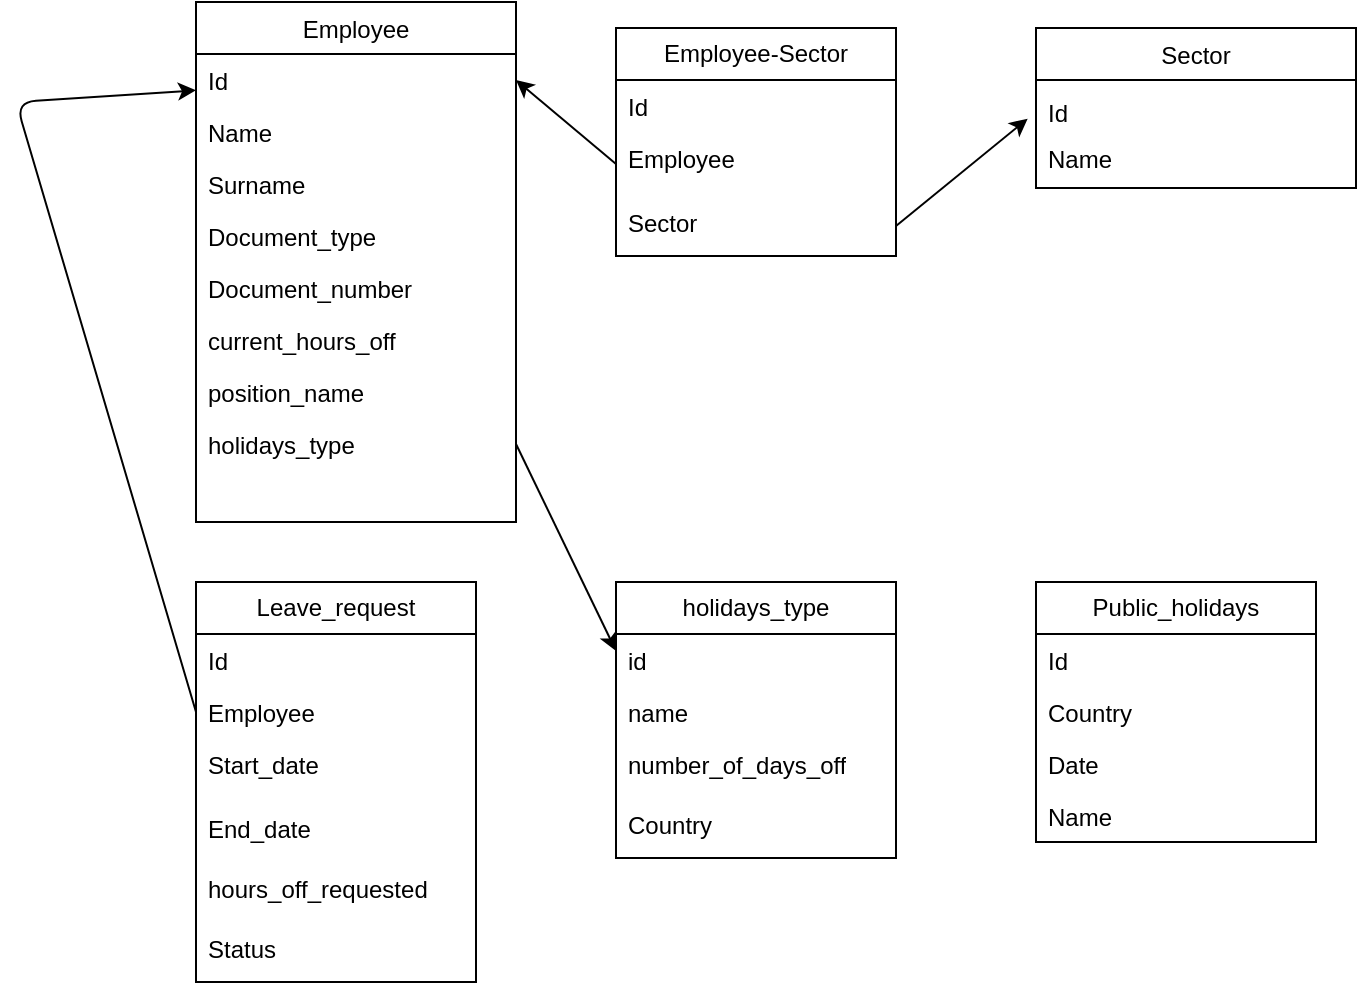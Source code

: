 <mxfile>
    <diagram id="C5RBs43oDa-KdzZeNtuy" name="Page-1">
        <mxGraphModel dx="1155" dy="590" grid="1" gridSize="10" guides="1" tooltips="1" connect="1" arrows="1" fold="1" page="1" pageScale="1" pageWidth="827" pageHeight="1169" math="0" shadow="0">
            <root>
                <mxCell id="WIyWlLk6GJQsqaUBKTNV-0"/>
                <mxCell id="WIyWlLk6GJQsqaUBKTNV-1" parent="WIyWlLk6GJQsqaUBKTNV-0"/>
                <mxCell id="zkfFHV4jXpPFQw0GAbJ--17" value="Sector" style="swimlane;fontStyle=0;align=center;verticalAlign=top;childLayout=stackLayout;horizontal=1;startSize=26;horizontalStack=0;resizeParent=1;resizeLast=0;collapsible=1;marginBottom=0;rounded=0;shadow=0;strokeWidth=1;" parent="WIyWlLk6GJQsqaUBKTNV-1" vertex="1">
                    <mxGeometry x="610" y="43" width="160" height="80" as="geometry">
                        <mxRectangle x="550" y="140" width="160" height="26" as="alternateBounds"/>
                    </mxGeometry>
                </mxCell>
                <mxCell id="zkfFHV4jXpPFQw0GAbJ--18" value="Id" style="text;align=left;verticalAlign=bottom;spacingLeft=4;spacingRight=4;overflow=hidden;rotatable=0;points=[[0,0.5],[1,0.5]];portConstraint=eastwest;strokeColor=none;" parent="zkfFHV4jXpPFQw0GAbJ--17" vertex="1">
                    <mxGeometry y="26" width="160" height="26" as="geometry"/>
                </mxCell>
                <mxCell id="zkfFHV4jXpPFQw0GAbJ--19" value="Name" style="text;align=left;verticalAlign=top;spacingLeft=4;spacingRight=4;overflow=hidden;rotatable=0;points=[[0,0.5],[1,0.5]];portConstraint=eastwest;rounded=0;shadow=0;html=0;" parent="zkfFHV4jXpPFQw0GAbJ--17" vertex="1">
                    <mxGeometry y="52" width="160" height="26" as="geometry"/>
                </mxCell>
                <mxCell id="fbeXNlo2uII11yk1rjKD-1" value="Employee" style="swimlane;fontStyle=0;align=center;verticalAlign=top;childLayout=stackLayout;horizontal=1;startSize=26;horizontalStack=0;resizeParent=1;resizeLast=0;collapsible=1;marginBottom=0;rounded=0;shadow=0;strokeWidth=1;" parent="WIyWlLk6GJQsqaUBKTNV-1" vertex="1">
                    <mxGeometry x="190" y="30" width="160" height="260" as="geometry">
                        <mxRectangle x="550" y="140" width="160" height="26" as="alternateBounds"/>
                    </mxGeometry>
                </mxCell>
                <mxCell id="fbeXNlo2uII11yk1rjKD-2" value="Id" style="text;align=left;verticalAlign=top;spacingLeft=4;spacingRight=4;overflow=hidden;rotatable=0;points=[[0,0.5],[1,0.5]];portConstraint=eastwest;" parent="fbeXNlo2uII11yk1rjKD-1" vertex="1">
                    <mxGeometry y="26" width="160" height="26" as="geometry"/>
                </mxCell>
                <mxCell id="fbeXNlo2uII11yk1rjKD-3" value="Name" style="text;align=left;verticalAlign=top;spacingLeft=4;spacingRight=4;overflow=hidden;rotatable=0;points=[[0,0.5],[1,0.5]];portConstraint=eastwest;rounded=0;shadow=0;html=0;" parent="fbeXNlo2uII11yk1rjKD-1" vertex="1">
                    <mxGeometry y="52" width="160" height="26" as="geometry"/>
                </mxCell>
                <mxCell id="fbeXNlo2uII11yk1rjKD-5" value="Surname" style="text;align=left;verticalAlign=top;spacingLeft=4;spacingRight=4;overflow=hidden;rotatable=0;points=[[0,0.5],[1,0.5]];portConstraint=eastwest;rounded=0;shadow=0;html=0;" parent="fbeXNlo2uII11yk1rjKD-1" vertex="1">
                    <mxGeometry y="78" width="160" height="26" as="geometry"/>
                </mxCell>
                <mxCell id="7" value="Document_type" style="text;align=left;verticalAlign=top;spacingLeft=4;spacingRight=4;overflow=hidden;rotatable=0;points=[[0,0.5],[1,0.5]];portConstraint=eastwest;rounded=0;shadow=0;html=0;" vertex="1" parent="fbeXNlo2uII11yk1rjKD-1">
                    <mxGeometry y="104" width="160" height="26" as="geometry"/>
                </mxCell>
                <mxCell id="8" value="Document_number" style="text;align=left;verticalAlign=top;spacingLeft=4;spacingRight=4;overflow=hidden;rotatable=0;points=[[0,0.5],[1,0.5]];portConstraint=eastwest;rounded=0;shadow=0;html=0;" vertex="1" parent="fbeXNlo2uII11yk1rjKD-1">
                    <mxGeometry y="130" width="160" height="26" as="geometry"/>
                </mxCell>
                <mxCell id="9" value="current_hours_off" style="text;align=left;verticalAlign=top;spacingLeft=4;spacingRight=4;overflow=hidden;rotatable=0;points=[[0,0.5],[1,0.5]];portConstraint=eastwest;rounded=0;shadow=0;html=0;" vertex="1" parent="fbeXNlo2uII11yk1rjKD-1">
                    <mxGeometry y="156" width="160" height="26" as="geometry"/>
                </mxCell>
                <mxCell id="10" value="position_name" style="text;align=left;verticalAlign=top;spacingLeft=4;spacingRight=4;overflow=hidden;rotatable=0;points=[[0,0.5],[1,0.5]];portConstraint=eastwest;rounded=0;shadow=0;html=0;" vertex="1" parent="fbeXNlo2uII11yk1rjKD-1">
                    <mxGeometry y="182" width="160" height="26" as="geometry"/>
                </mxCell>
                <mxCell id="11" value="holidays_type" style="text;align=left;verticalAlign=top;spacingLeft=4;spacingRight=4;overflow=hidden;rotatable=0;points=[[0,0.5],[1,0.5]];portConstraint=eastwest;rounded=0;shadow=0;html=0;" vertex="1" parent="fbeXNlo2uII11yk1rjKD-1">
                    <mxGeometry y="208" width="160" height="26" as="geometry"/>
                </mxCell>
                <mxCell id="fbeXNlo2uII11yk1rjKD-9" value="Leave_request" style="swimlane;fontStyle=0;childLayout=stackLayout;horizontal=1;startSize=26;fillColor=none;horizontalStack=0;resizeParent=1;resizeParentMax=0;resizeLast=0;collapsible=1;marginBottom=0;whiteSpace=wrap;html=1;" parent="WIyWlLk6GJQsqaUBKTNV-1" vertex="1">
                    <mxGeometry x="190" y="320" width="140" height="200" as="geometry">
                        <mxRectangle x="200" y="320" width="100" height="30" as="alternateBounds"/>
                    </mxGeometry>
                </mxCell>
                <mxCell id="fbeXNlo2uII11yk1rjKD-10" value="Id" style="text;strokeColor=none;fillColor=none;align=left;verticalAlign=top;spacingLeft=4;spacingRight=4;overflow=hidden;rotatable=0;points=[[0,0.5],[1,0.5]];portConstraint=eastwest;whiteSpace=wrap;html=1;" parent="fbeXNlo2uII11yk1rjKD-9" vertex="1">
                    <mxGeometry y="26" width="140" height="26" as="geometry"/>
                </mxCell>
                <mxCell id="fbeXNlo2uII11yk1rjKD-11" value="Employee" style="text;strokeColor=none;fillColor=none;align=left;verticalAlign=top;spacingLeft=4;spacingRight=4;overflow=hidden;rotatable=0;points=[[0,0.5],[1,0.5]];portConstraint=eastwest;whiteSpace=wrap;html=1;" parent="fbeXNlo2uII11yk1rjKD-9" vertex="1">
                    <mxGeometry y="52" width="140" height="26" as="geometry"/>
                </mxCell>
                <mxCell id="fbeXNlo2uII11yk1rjKD-12" value="Start_date" style="text;strokeColor=none;fillColor=none;align=left;verticalAlign=top;spacingLeft=4;spacingRight=4;overflow=hidden;rotatable=0;points=[[0,0.5],[1,0.5]];portConstraint=eastwest;whiteSpace=wrap;html=1;" parent="fbeXNlo2uII11yk1rjKD-9" vertex="1">
                    <mxGeometry y="78" width="140" height="32" as="geometry"/>
                </mxCell>
                <mxCell id="3" value="End_date" style="text;strokeColor=none;fillColor=none;align=left;verticalAlign=top;spacingLeft=4;spacingRight=4;overflow=hidden;rotatable=0;points=[[0,0.5],[1,0.5]];portConstraint=eastwest;whiteSpace=wrap;html=1;" parent="fbeXNlo2uII11yk1rjKD-9" vertex="1">
                    <mxGeometry y="110" width="140" height="30" as="geometry"/>
                </mxCell>
                <mxCell id="2" value="hours_off_requested" style="text;strokeColor=none;fillColor=none;align=left;verticalAlign=top;spacingLeft=4;spacingRight=4;overflow=hidden;rotatable=0;points=[[0,0.5],[1,0.5]];portConstraint=eastwest;whiteSpace=wrap;html=1;" parent="fbeXNlo2uII11yk1rjKD-9" vertex="1">
                    <mxGeometry y="140" width="140" height="30" as="geometry"/>
                </mxCell>
                <mxCell id="22" value="Status" style="text;strokeColor=none;fillColor=none;align=left;verticalAlign=top;spacingLeft=4;spacingRight=4;overflow=hidden;rotatable=0;points=[[0,0.5],[1,0.5]];portConstraint=eastwest;whiteSpace=wrap;html=1;" vertex="1" parent="fbeXNlo2uII11yk1rjKD-9">
                    <mxGeometry y="170" width="140" height="30" as="geometry"/>
                </mxCell>
                <mxCell id="fbeXNlo2uII11yk1rjKD-18" value="holidays_type" style="swimlane;fontStyle=0;childLayout=stackLayout;horizontal=1;startSize=26;fillColor=none;horizontalStack=0;resizeParent=1;resizeParentMax=0;resizeLast=0;collapsible=1;marginBottom=0;whiteSpace=wrap;html=1;" parent="WIyWlLk6GJQsqaUBKTNV-1" vertex="1">
                    <mxGeometry x="400" y="320" width="140" height="138" as="geometry"/>
                </mxCell>
                <mxCell id="fbeXNlo2uII11yk1rjKD-19" value="id" style="text;strokeColor=none;fillColor=none;align=left;verticalAlign=top;spacingLeft=4;spacingRight=4;overflow=hidden;rotatable=0;points=[[0,0.5],[1,0.5]];portConstraint=eastwest;whiteSpace=wrap;html=1;" parent="fbeXNlo2uII11yk1rjKD-18" vertex="1">
                    <mxGeometry y="26" width="140" height="26" as="geometry"/>
                </mxCell>
                <mxCell id="fbeXNlo2uII11yk1rjKD-20" value="name" style="text;strokeColor=none;fillColor=none;align=left;verticalAlign=top;spacingLeft=4;spacingRight=4;overflow=hidden;rotatable=0;points=[[0,0.5],[1,0.5]];portConstraint=eastwest;whiteSpace=wrap;html=1;" parent="fbeXNlo2uII11yk1rjKD-18" vertex="1">
                    <mxGeometry y="52" width="140" height="26" as="geometry"/>
                </mxCell>
                <mxCell id="fbeXNlo2uII11yk1rjKD-15" value="number_of_days_off" style="text;strokeColor=none;fillColor=none;align=left;verticalAlign=top;spacingLeft=4;spacingRight=4;overflow=hidden;rotatable=0;points=[[0,0.5],[1,0.5]];portConstraint=eastwest;whiteSpace=wrap;html=1;" parent="fbeXNlo2uII11yk1rjKD-18" vertex="1">
                    <mxGeometry y="78" width="140" height="30" as="geometry"/>
                </mxCell>
                <mxCell id="fbeXNlo2uII11yk1rjKD-16" value="Country" style="text;strokeColor=none;fillColor=none;align=left;verticalAlign=top;spacingLeft=4;spacingRight=4;overflow=hidden;rotatable=0;points=[[0,0.5],[1,0.5]];portConstraint=eastwest;whiteSpace=wrap;html=1;" parent="fbeXNlo2uII11yk1rjKD-18" vertex="1">
                    <mxGeometry y="108" width="140" height="30" as="geometry"/>
                </mxCell>
                <mxCell id="MNKzbo34czanW5nM5OoP-1" value="Public_holidays" style="swimlane;fontStyle=0;childLayout=stackLayout;horizontal=1;startSize=26;fillColor=none;horizontalStack=0;resizeParent=1;resizeParentMax=0;resizeLast=0;collapsible=1;marginBottom=0;whiteSpace=wrap;html=1;" parent="WIyWlLk6GJQsqaUBKTNV-1" vertex="1">
                    <mxGeometry x="610" y="320" width="140" height="130" as="geometry"/>
                </mxCell>
                <mxCell id="MNKzbo34czanW5nM5OoP-2" value="Id" style="text;strokeColor=none;fillColor=none;align=left;verticalAlign=top;spacingLeft=4;spacingRight=4;overflow=hidden;rotatable=0;points=[[0,0.5],[1,0.5]];portConstraint=eastwest;whiteSpace=wrap;html=1;" parent="MNKzbo34czanW5nM5OoP-1" vertex="1">
                    <mxGeometry y="26" width="140" height="26" as="geometry"/>
                </mxCell>
                <mxCell id="MNKzbo34czanW5nM5OoP-4" value="Country" style="text;strokeColor=none;fillColor=none;align=left;verticalAlign=top;spacingLeft=4;spacingRight=4;overflow=hidden;rotatable=0;points=[[0,0.5],[1,0.5]];portConstraint=eastwest;whiteSpace=wrap;html=1;" parent="MNKzbo34czanW5nM5OoP-1" vertex="1">
                    <mxGeometry y="52" width="140" height="26" as="geometry"/>
                </mxCell>
                <mxCell id="MNKzbo34czanW5nM5OoP-5" value="Date" style="text;strokeColor=none;fillColor=none;align=left;verticalAlign=top;spacingLeft=4;spacingRight=4;overflow=hidden;rotatable=0;points=[[0,0.5],[1,0.5]];portConstraint=eastwest;whiteSpace=wrap;html=1;" parent="MNKzbo34czanW5nM5OoP-1" vertex="1">
                    <mxGeometry y="78" width="140" height="26" as="geometry"/>
                </mxCell>
                <mxCell id="MNKzbo34czanW5nM5OoP-6" value="Name" style="text;strokeColor=none;fillColor=none;align=left;verticalAlign=top;spacingLeft=4;spacingRight=4;overflow=hidden;rotatable=0;points=[[0,0.5],[1,0.5]];portConstraint=eastwest;whiteSpace=wrap;html=1;" parent="MNKzbo34czanW5nM5OoP-1" vertex="1">
                    <mxGeometry y="104" width="140" height="26" as="geometry"/>
                </mxCell>
                <mxCell id="12" value="Employee-Sector" style="swimlane;fontStyle=0;childLayout=stackLayout;horizontal=1;startSize=26;fillColor=none;horizontalStack=0;resizeParent=1;resizeParentMax=0;resizeLast=0;collapsible=1;marginBottom=0;whiteSpace=wrap;html=1;" vertex="1" parent="WIyWlLk6GJQsqaUBKTNV-1">
                    <mxGeometry x="400" y="43" width="140" height="114" as="geometry">
                        <mxRectangle x="200" y="320" width="100" height="30" as="alternateBounds"/>
                    </mxGeometry>
                </mxCell>
                <mxCell id="13" value="Id" style="text;strokeColor=none;fillColor=none;align=left;verticalAlign=top;spacingLeft=4;spacingRight=4;overflow=hidden;rotatable=0;points=[[0,0.5],[1,0.5]];portConstraint=eastwest;whiteSpace=wrap;html=1;" vertex="1" parent="12">
                    <mxGeometry y="26" width="140" height="26" as="geometry"/>
                </mxCell>
                <mxCell id="15" value="Employee" style="text;strokeColor=none;fillColor=none;align=left;verticalAlign=top;spacingLeft=4;spacingRight=4;overflow=hidden;rotatable=0;points=[[0,0.5],[1,0.5]];portConstraint=eastwest;whiteSpace=wrap;html=1;" vertex="1" parent="12">
                    <mxGeometry y="52" width="140" height="32" as="geometry"/>
                </mxCell>
                <mxCell id="17" value="Sector" style="text;strokeColor=none;fillColor=none;align=left;verticalAlign=top;spacingLeft=4;spacingRight=4;overflow=hidden;rotatable=0;points=[[0,0.5],[1,0.5]];portConstraint=eastwest;whiteSpace=wrap;html=1;" vertex="1" parent="12">
                    <mxGeometry y="84" width="140" height="30" as="geometry"/>
                </mxCell>
                <mxCell id="20" style="edgeStyle=none;html=1;exitX=0;exitY=0.5;exitDx=0;exitDy=0;entryX=1;entryY=0.5;entryDx=0;entryDy=0;" edge="1" parent="WIyWlLk6GJQsqaUBKTNV-1" source="15" target="fbeXNlo2uII11yk1rjKD-2">
                    <mxGeometry relative="1" as="geometry"/>
                </mxCell>
                <mxCell id="21" style="edgeStyle=none;html=1;exitX=1;exitY=0.5;exitDx=0;exitDy=0;entryX=-0.026;entryY=0.744;entryDx=0;entryDy=0;entryPerimeter=0;" edge="1" parent="WIyWlLk6GJQsqaUBKTNV-1" source="17" target="zkfFHV4jXpPFQw0GAbJ--18">
                    <mxGeometry relative="1" as="geometry"/>
                </mxCell>
                <mxCell id="23" style="edgeStyle=none;html=1;exitX=0;exitY=0.5;exitDx=0;exitDy=0;" edge="1" parent="WIyWlLk6GJQsqaUBKTNV-1" source="fbeXNlo2uII11yk1rjKD-11" target="fbeXNlo2uII11yk1rjKD-2">
                    <mxGeometry relative="1" as="geometry">
                        <Array as="points">
                            <mxPoint x="100" y="80"/>
                        </Array>
                    </mxGeometry>
                </mxCell>
                <mxCell id="24" style="edgeStyle=none;html=1;exitX=1;exitY=0.5;exitDx=0;exitDy=0;entryX=0;entryY=0.25;entryDx=0;entryDy=0;" edge="1" parent="WIyWlLk6GJQsqaUBKTNV-1" source="11" target="fbeXNlo2uII11yk1rjKD-18">
                    <mxGeometry relative="1" as="geometry"/>
                </mxCell>
            </root>
        </mxGraphModel>
    </diagram>
</mxfile>
